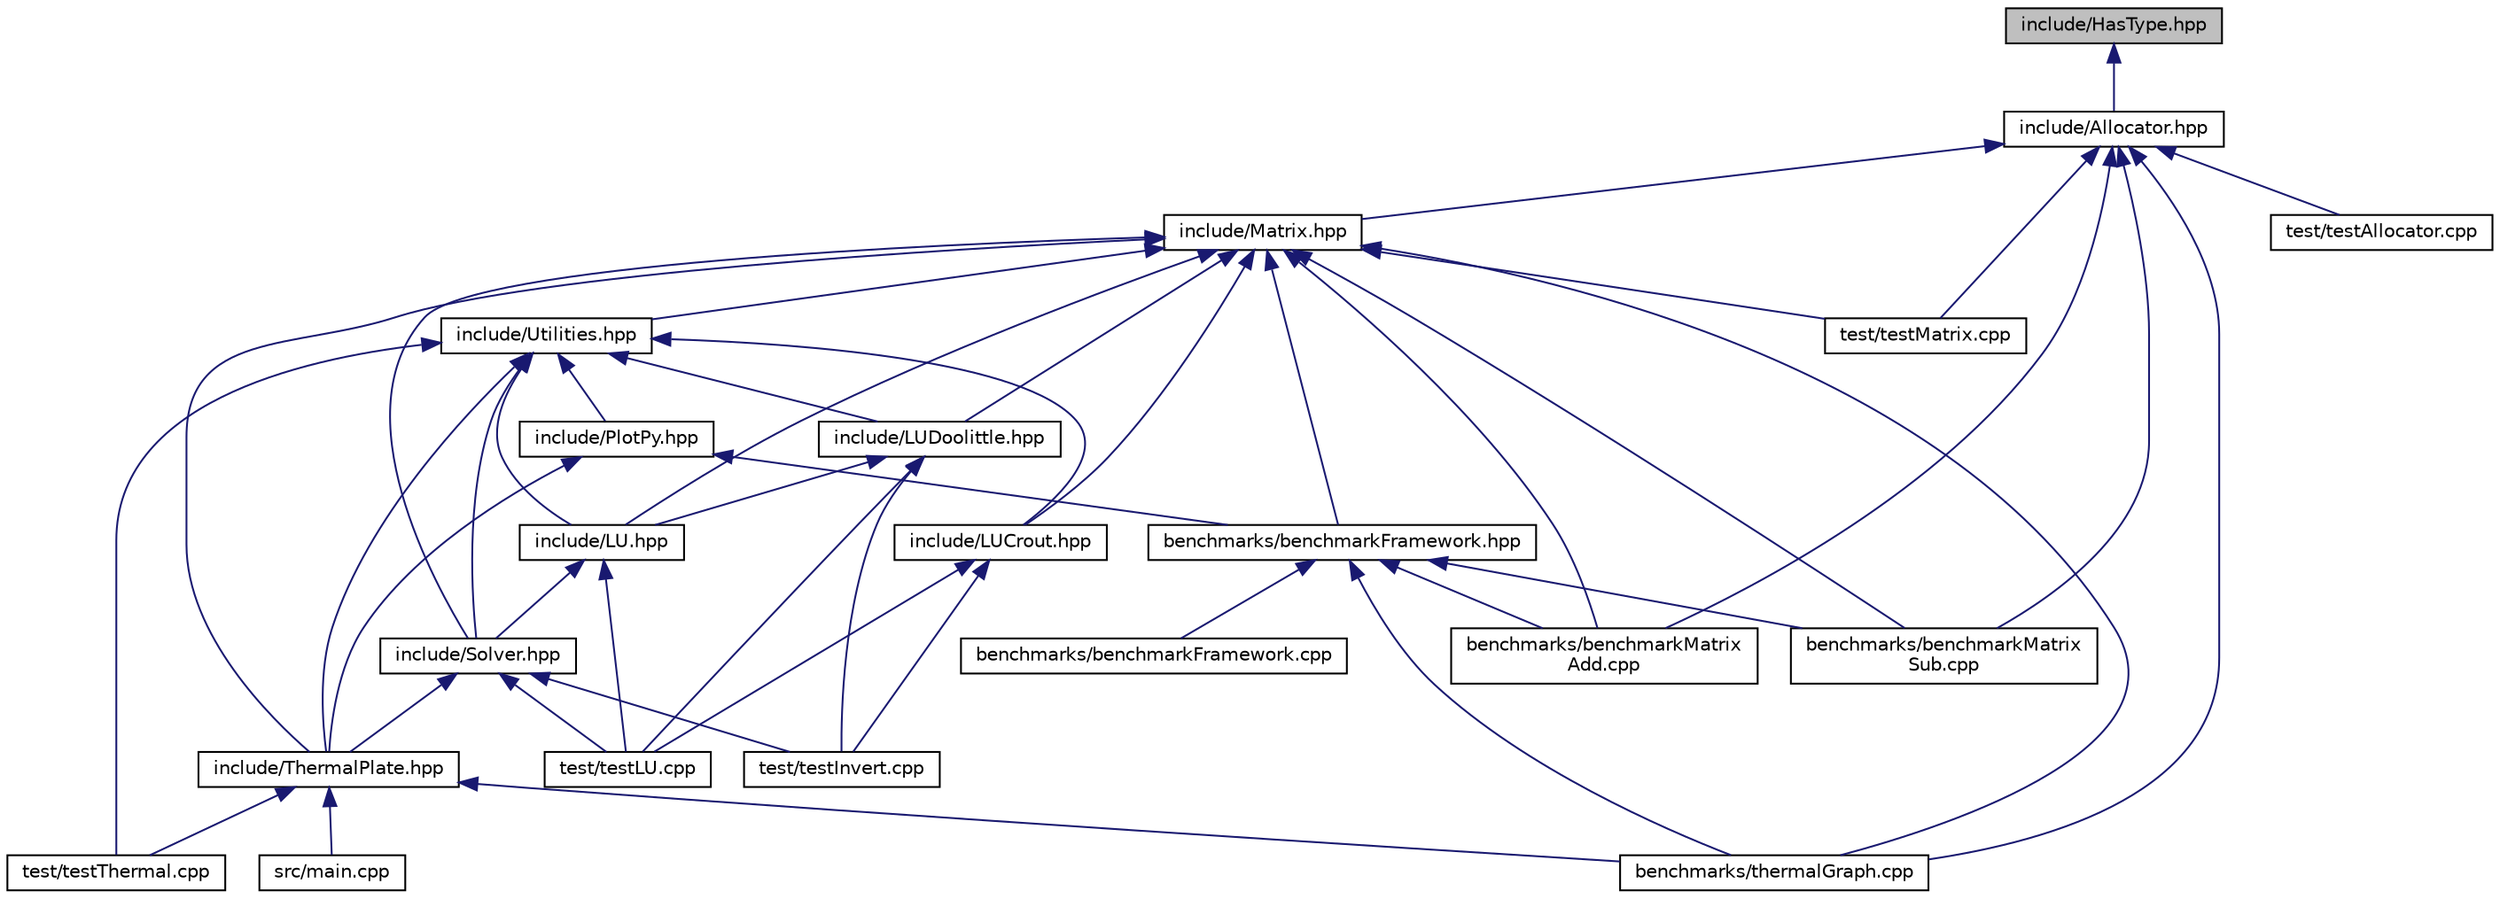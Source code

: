 digraph "include/HasType.hpp"
{
  edge [fontname="Helvetica",fontsize="10",labelfontname="Helvetica",labelfontsize="10"];
  node [fontname="Helvetica",fontsize="10",shape=record];
  Node1 [label="include/HasType.hpp",height=0.2,width=0.4,color="black", fillcolor="grey75", style="filled", fontcolor="black"];
  Node1 -> Node2 [dir="back",color="midnightblue",fontsize="10",style="solid"];
  Node2 [label="include/Allocator.hpp",height=0.2,width=0.4,color="black", fillcolor="white", style="filled",URL="$d8/d2d/Allocator_8hpp.html"];
  Node2 -> Node3 [dir="back",color="midnightblue",fontsize="10",style="solid"];
  Node3 [label="benchmarks/benchmarkMatrix\lAdd.cpp",height=0.2,width=0.4,color="black", fillcolor="white", style="filled",URL="$db/d8c/benchmarkMatrixAdd_8cpp.html"];
  Node2 -> Node4 [dir="back",color="midnightblue",fontsize="10",style="solid"];
  Node4 [label="benchmarks/benchmarkMatrix\lSub.cpp",height=0.2,width=0.4,color="black", fillcolor="white", style="filled",URL="$d0/da9/benchmarkMatrixSub_8cpp.html"];
  Node2 -> Node5 [dir="back",color="midnightblue",fontsize="10",style="solid"];
  Node5 [label="benchmarks/thermalGraph.cpp",height=0.2,width=0.4,color="black", fillcolor="white", style="filled",URL="$dc/dc9/thermalGraph_8cpp.html"];
  Node2 -> Node6 [dir="back",color="midnightblue",fontsize="10",style="solid"];
  Node6 [label="include/Matrix.hpp",height=0.2,width=0.4,color="black", fillcolor="white", style="filled",URL="$d9/d1c/Matrix_8hpp.html"];
  Node6 -> Node7 [dir="back",color="midnightblue",fontsize="10",style="solid"];
  Node7 [label="benchmarks/benchmarkFramework.hpp",height=0.2,width=0.4,color="black", fillcolor="white", style="filled",URL="$dc/dcc/benchmarkFramework_8hpp.html"];
  Node7 -> Node8 [dir="back",color="midnightblue",fontsize="10",style="solid"];
  Node8 [label="benchmarks/benchmarkFramework.cpp",height=0.2,width=0.4,color="black", fillcolor="white", style="filled",URL="$df/d08/benchmarkFramework_8cpp.html"];
  Node7 -> Node3 [dir="back",color="midnightblue",fontsize="10",style="solid"];
  Node7 -> Node4 [dir="back",color="midnightblue",fontsize="10",style="solid"];
  Node7 -> Node5 [dir="back",color="midnightblue",fontsize="10",style="solid"];
  Node6 -> Node3 [dir="back",color="midnightblue",fontsize="10",style="solid"];
  Node6 -> Node4 [dir="back",color="midnightblue",fontsize="10",style="solid"];
  Node6 -> Node5 [dir="back",color="midnightblue",fontsize="10",style="solid"];
  Node6 -> Node9 [dir="back",color="midnightblue",fontsize="10",style="solid"];
  Node9 [label="include/Utilities.hpp",height=0.2,width=0.4,color="black", fillcolor="white", style="filled",URL="$db/d8f/Utilities_8hpp.html"];
  Node9 -> Node10 [dir="back",color="midnightblue",fontsize="10",style="solid"];
  Node10 [label="include/LU.hpp",height=0.2,width=0.4,color="black", fillcolor="white", style="filled",URL="$d6/dcf/LU_8hpp.html"];
  Node10 -> Node11 [dir="back",color="midnightblue",fontsize="10",style="solid"];
  Node11 [label="include/Solver.hpp",height=0.2,width=0.4,color="black", fillcolor="white", style="filled",URL="$d1/d19/Solver_8hpp.html"];
  Node11 -> Node12 [dir="back",color="midnightblue",fontsize="10",style="solid"];
  Node12 [label="include/ThermalPlate.hpp",height=0.2,width=0.4,color="black", fillcolor="white", style="filled",URL="$dd/de8/ThermalPlate_8hpp.html"];
  Node12 -> Node5 [dir="back",color="midnightblue",fontsize="10",style="solid"];
  Node12 -> Node13 [dir="back",color="midnightblue",fontsize="10",style="solid"];
  Node13 [label="src/main.cpp",height=0.2,width=0.4,color="black", fillcolor="white", style="filled",URL="$df/d0a/main_8cpp.html"];
  Node12 -> Node14 [dir="back",color="midnightblue",fontsize="10",style="solid"];
  Node14 [label="test/testThermal.cpp",height=0.2,width=0.4,color="black", fillcolor="white", style="filled",URL="$dd/dd7/testThermal_8cpp.html"];
  Node11 -> Node15 [dir="back",color="midnightblue",fontsize="10",style="solid"];
  Node15 [label="test/testInvert.cpp",height=0.2,width=0.4,color="black", fillcolor="white", style="filled",URL="$d6/d21/testInvert_8cpp.html"];
  Node11 -> Node16 [dir="back",color="midnightblue",fontsize="10",style="solid"];
  Node16 [label="test/testLU.cpp",height=0.2,width=0.4,color="black", fillcolor="white", style="filled",URL="$d9/d82/testLU_8cpp.html"];
  Node10 -> Node16 [dir="back",color="midnightblue",fontsize="10",style="solid"];
  Node9 -> Node17 [dir="back",color="midnightblue",fontsize="10",style="solid"];
  Node17 [label="include/LUDoolittle.hpp",height=0.2,width=0.4,color="black", fillcolor="white", style="filled",URL="$df/db9/LUDoolittle_8hpp.html"];
  Node17 -> Node10 [dir="back",color="midnightblue",fontsize="10",style="solid"];
  Node17 -> Node15 [dir="back",color="midnightblue",fontsize="10",style="solid"];
  Node17 -> Node16 [dir="back",color="midnightblue",fontsize="10",style="solid"];
  Node9 -> Node18 [dir="back",color="midnightblue",fontsize="10",style="solid"];
  Node18 [label="include/LUCrout.hpp",height=0.2,width=0.4,color="black", fillcolor="white", style="filled",URL="$d8/dc0/LUCrout_8hpp.html"];
  Node18 -> Node15 [dir="back",color="midnightblue",fontsize="10",style="solid"];
  Node18 -> Node16 [dir="back",color="midnightblue",fontsize="10",style="solid"];
  Node9 -> Node19 [dir="back",color="midnightblue",fontsize="10",style="solid"];
  Node19 [label="include/PlotPy.hpp",height=0.2,width=0.4,color="black", fillcolor="white", style="filled",URL="$d9/dfb/PlotPy_8hpp.html"];
  Node19 -> Node7 [dir="back",color="midnightblue",fontsize="10",style="solid"];
  Node19 -> Node12 [dir="back",color="midnightblue",fontsize="10",style="solid"];
  Node9 -> Node11 [dir="back",color="midnightblue",fontsize="10",style="solid"];
  Node9 -> Node12 [dir="back",color="midnightblue",fontsize="10",style="solid"];
  Node9 -> Node14 [dir="back",color="midnightblue",fontsize="10",style="solid"];
  Node6 -> Node10 [dir="back",color="midnightblue",fontsize="10",style="solid"];
  Node6 -> Node17 [dir="back",color="midnightblue",fontsize="10",style="solid"];
  Node6 -> Node18 [dir="back",color="midnightblue",fontsize="10",style="solid"];
  Node6 -> Node11 [dir="back",color="midnightblue",fontsize="10",style="solid"];
  Node6 -> Node12 [dir="back",color="midnightblue",fontsize="10",style="solid"];
  Node6 -> Node20 [dir="back",color="midnightblue",fontsize="10",style="solid"];
  Node20 [label="test/testMatrix.cpp",height=0.2,width=0.4,color="black", fillcolor="white", style="filled",URL="$dc/dbd/testMatrix_8cpp.html"];
  Node2 -> Node21 [dir="back",color="midnightblue",fontsize="10",style="solid"];
  Node21 [label="test/testAllocator.cpp",height=0.2,width=0.4,color="black", fillcolor="white", style="filled",URL="$d4/dd4/testAllocator_8cpp.html"];
  Node2 -> Node20 [dir="back",color="midnightblue",fontsize="10",style="solid"];
}
